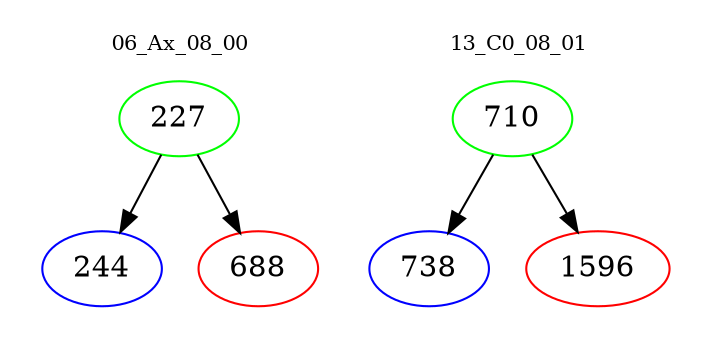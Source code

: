 digraph{
subgraph cluster_0 {
color = white
label = "06_Ax_08_00";
fontsize=10;
T0_227 [label="227", color="green"]
T0_227 -> T0_244 [color="black"]
T0_244 [label="244", color="blue"]
T0_227 -> T0_688 [color="black"]
T0_688 [label="688", color="red"]
}
subgraph cluster_1 {
color = white
label = "13_C0_08_01";
fontsize=10;
T1_710 [label="710", color="green"]
T1_710 -> T1_738 [color="black"]
T1_738 [label="738", color="blue"]
T1_710 -> T1_1596 [color="black"]
T1_1596 [label="1596", color="red"]
}
}

